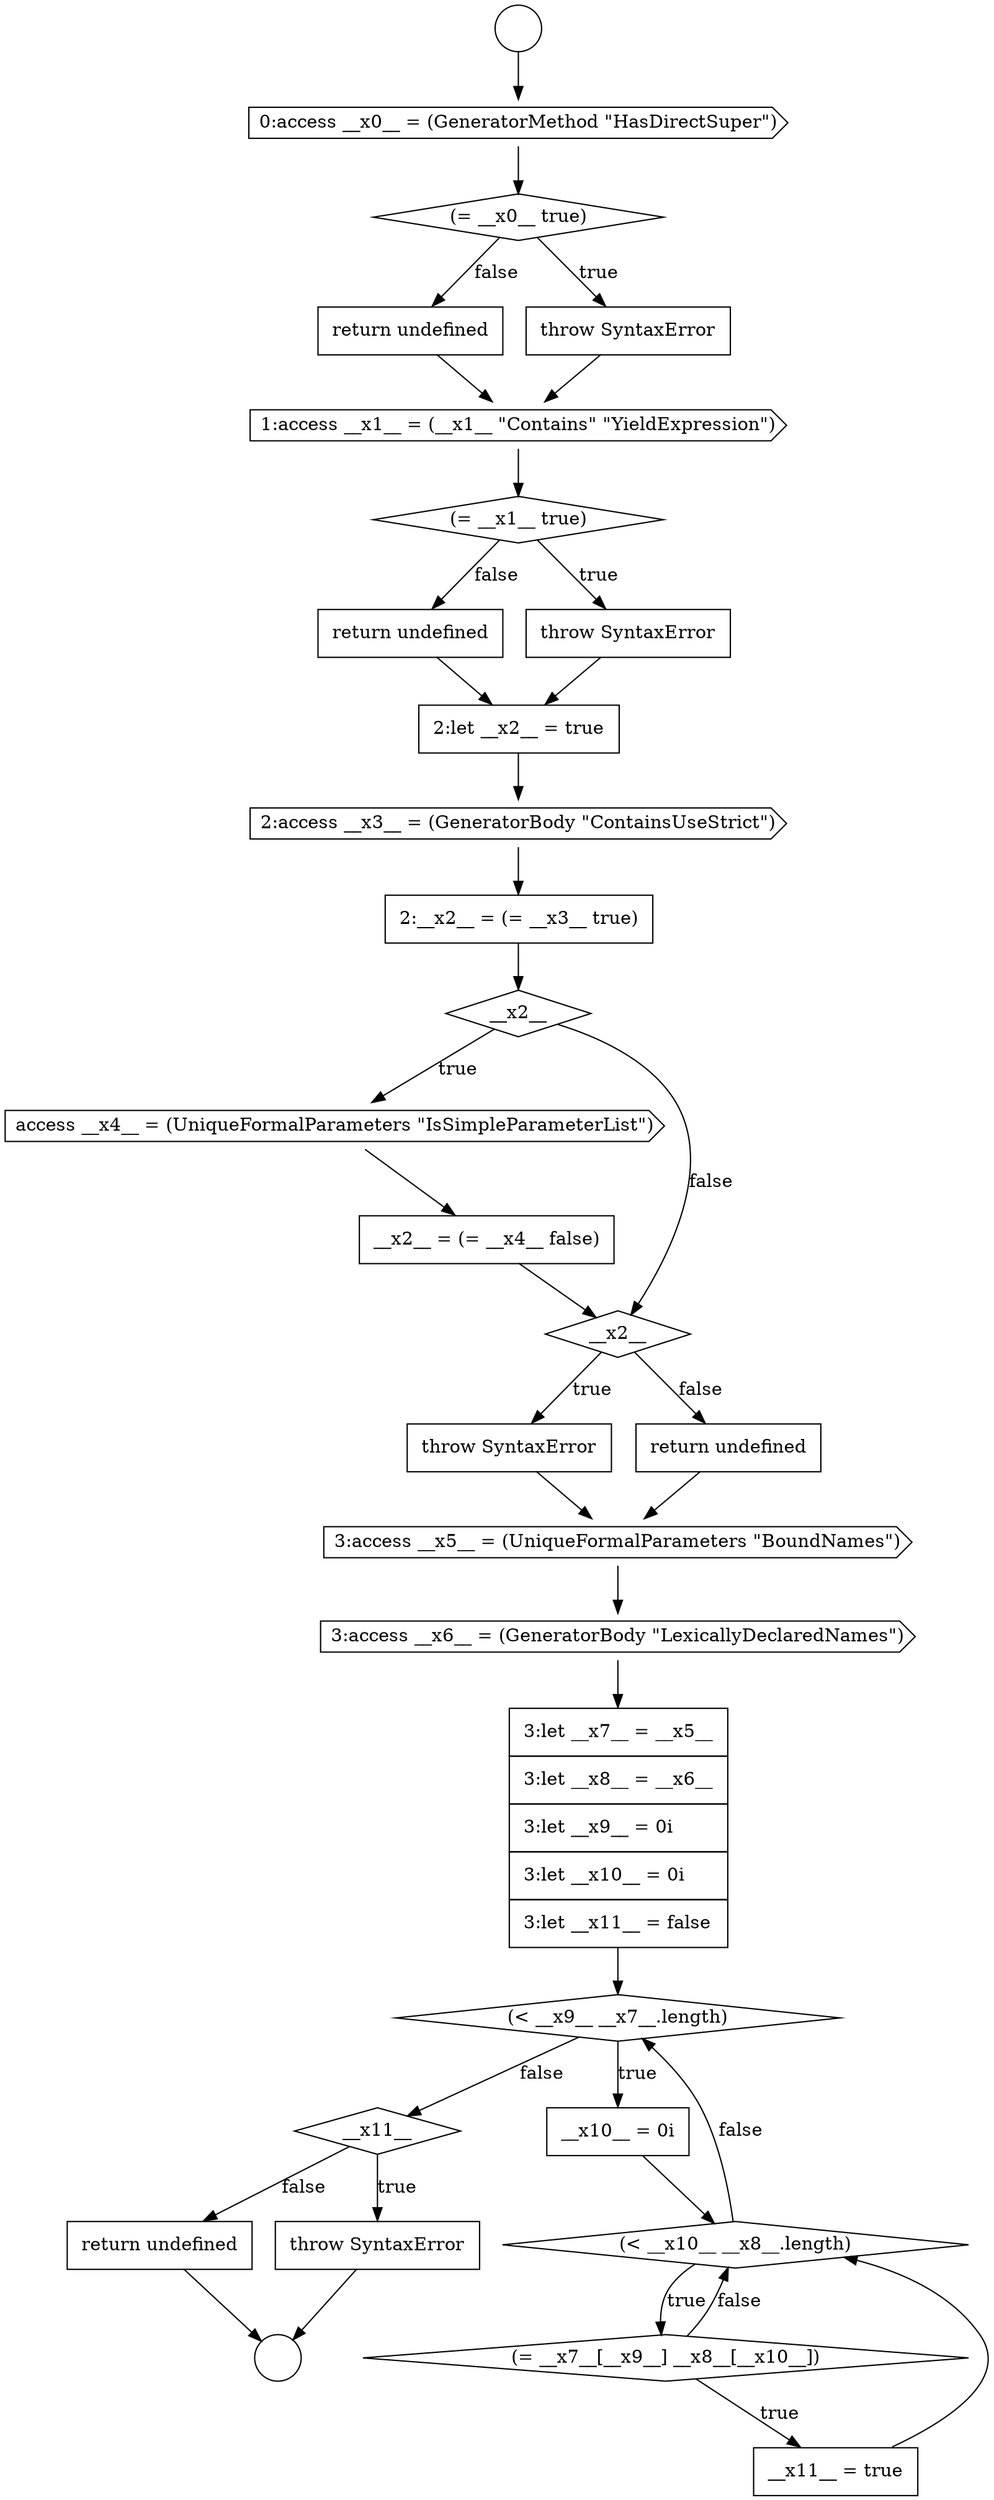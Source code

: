 digraph {
  node20503 [shape=none, margin=0, label=<<font color="black">
    <table border="0" cellborder="1" cellspacing="0" cellpadding="10">
      <tr><td align="left">return undefined</td></tr>
    </table>
  </font>> color="black" fillcolor="white" style=filled]
  node20488 [shape=cds, label=<<font color="black">access __x4__ = (UniqueFormalParameters &quot;IsSimpleParameterList&quot;)</font>> color="black" fillcolor="white" style=filled]
  node20494 [shape=cds, label=<<font color="black">3:access __x6__ = (GeneratorBody &quot;LexicallyDeclaredNames&quot;)</font>> color="black" fillcolor="white" style=filled]
  node20499 [shape=diamond, label=<<font color="black">(= __x7__[__x9__] __x8__[__x10__])</font>> color="black" fillcolor="white" style=filled]
  node20485 [shape=cds, label=<<font color="black">2:access __x3__ = (GeneratorBody &quot;ContainsUseStrict&quot;)</font>> color="black" fillcolor="white" style=filled]
  node20481 [shape=diamond, label=<<font color="black">(= __x1__ true)</font>> color="black" fillcolor="white" style=filled]
  node20493 [shape=cds, label=<<font color="black">3:access __x5__ = (UniqueFormalParameters &quot;BoundNames&quot;)</font>> color="black" fillcolor="white" style=filled]
  node20476 [shape=cds, label=<<font color="black">0:access __x0__ = (GeneratorMethod &quot;HasDirectSuper&quot;)</font>> color="black" fillcolor="white" style=filled]
  node20490 [shape=diamond, label=<<font color="black">__x2__</font>> color="black" fillcolor="white" style=filled]
  node20501 [shape=diamond, label=<<font color="black">__x11__</font>> color="black" fillcolor="white" style=filled]
  node20497 [shape=none, margin=0, label=<<font color="black">
    <table border="0" cellborder="1" cellspacing="0" cellpadding="10">
      <tr><td align="left">__x10__ = 0i</td></tr>
    </table>
  </font>> color="black" fillcolor="white" style=filled]
  node20496 [shape=diamond, label=<<font color="black">(&lt; __x9__ __x7__.length)</font>> color="black" fillcolor="white" style=filled]
  node20489 [shape=none, margin=0, label=<<font color="black">
    <table border="0" cellborder="1" cellspacing="0" cellpadding="10">
      <tr><td align="left">__x2__ = (= __x4__ false)</td></tr>
    </table>
  </font>> color="black" fillcolor="white" style=filled]
  node20483 [shape=none, margin=0, label=<<font color="black">
    <table border="0" cellborder="1" cellspacing="0" cellpadding="10">
      <tr><td align="left">return undefined</td></tr>
    </table>
  </font>> color="black" fillcolor="white" style=filled]
  node20484 [shape=none, margin=0, label=<<font color="black">
    <table border="0" cellborder="1" cellspacing="0" cellpadding="10">
      <tr><td align="left">2:let __x2__ = true</td></tr>
    </table>
  </font>> color="black" fillcolor="white" style=filled]
  node20477 [shape=diamond, label=<<font color="black">(= __x0__ true)</font>> color="black" fillcolor="white" style=filled]
  node20480 [shape=cds, label=<<font color="black">1:access __x1__ = (__x1__ &quot;Contains&quot; &quot;YieldExpression&quot;)</font>> color="black" fillcolor="white" style=filled]
  node20500 [shape=none, margin=0, label=<<font color="black">
    <table border="0" cellborder="1" cellspacing="0" cellpadding="10">
      <tr><td align="left">__x11__ = true</td></tr>
    </table>
  </font>> color="black" fillcolor="white" style=filled]
  node20486 [shape=none, margin=0, label=<<font color="black">
    <table border="0" cellborder="1" cellspacing="0" cellpadding="10">
      <tr><td align="left">2:__x2__ = (= __x3__ true)</td></tr>
    </table>
  </font>> color="black" fillcolor="white" style=filled]
  node20475 [shape=circle label=" " color="black" fillcolor="white" style=filled]
  node20482 [shape=none, margin=0, label=<<font color="black">
    <table border="0" cellborder="1" cellspacing="0" cellpadding="10">
      <tr><td align="left">throw SyntaxError</td></tr>
    </table>
  </font>> color="black" fillcolor="white" style=filled]
  node20479 [shape=none, margin=0, label=<<font color="black">
    <table border="0" cellborder="1" cellspacing="0" cellpadding="10">
      <tr><td align="left">return undefined</td></tr>
    </table>
  </font>> color="black" fillcolor="white" style=filled]
  node20478 [shape=none, margin=0, label=<<font color="black">
    <table border="0" cellborder="1" cellspacing="0" cellpadding="10">
      <tr><td align="left">throw SyntaxError</td></tr>
    </table>
  </font>> color="black" fillcolor="white" style=filled]
  node20502 [shape=none, margin=0, label=<<font color="black">
    <table border="0" cellborder="1" cellspacing="0" cellpadding="10">
      <tr><td align="left">throw SyntaxError</td></tr>
    </table>
  </font>> color="black" fillcolor="white" style=filled]
  node20487 [shape=diamond, label=<<font color="black">__x2__</font>> color="black" fillcolor="white" style=filled]
  node20491 [shape=none, margin=0, label=<<font color="black">
    <table border="0" cellborder="1" cellspacing="0" cellpadding="10">
      <tr><td align="left">throw SyntaxError</td></tr>
    </table>
  </font>> color="black" fillcolor="white" style=filled]
  node20474 [shape=circle label=" " color="black" fillcolor="white" style=filled]
  node20498 [shape=diamond, label=<<font color="black">(&lt; __x10__ __x8__.length)</font>> color="black" fillcolor="white" style=filled]
  node20495 [shape=none, margin=0, label=<<font color="black">
    <table border="0" cellborder="1" cellspacing="0" cellpadding="10">
      <tr><td align="left">3:let __x7__ = __x5__</td></tr>
      <tr><td align="left">3:let __x8__ = __x6__</td></tr>
      <tr><td align="left">3:let __x9__ = 0i</td></tr>
      <tr><td align="left">3:let __x10__ = 0i</td></tr>
      <tr><td align="left">3:let __x11__ = false</td></tr>
    </table>
  </font>> color="black" fillcolor="white" style=filled]
  node20492 [shape=none, margin=0, label=<<font color="black">
    <table border="0" cellborder="1" cellspacing="0" cellpadding="10">
      <tr><td align="left">return undefined</td></tr>
    </table>
  </font>> color="black" fillcolor="white" style=filled]
  node20481 -> node20482 [label=<<font color="black">true</font>> color="black"]
  node20481 -> node20483 [label=<<font color="black">false</font>> color="black"]
  node20488 -> node20489 [ color="black"]
  node20474 -> node20476 [ color="black"]
  node20493 -> node20494 [ color="black"]
  node20480 -> node20481 [ color="black"]
  node20485 -> node20486 [ color="black"]
  node20491 -> node20493 [ color="black"]
  node20479 -> node20480 [ color="black"]
  node20496 -> node20497 [label=<<font color="black">true</font>> color="black"]
  node20496 -> node20501 [label=<<font color="black">false</font>> color="black"]
  node20502 -> node20475 [ color="black"]
  node20498 -> node20499 [label=<<font color="black">true</font>> color="black"]
  node20498 -> node20496 [label=<<font color="black">false</font>> color="black"]
  node20495 -> node20496 [ color="black"]
  node20483 -> node20484 [ color="black"]
  node20486 -> node20487 [ color="black"]
  node20492 -> node20493 [ color="black"]
  node20497 -> node20498 [ color="black"]
  node20494 -> node20495 [ color="black"]
  node20487 -> node20488 [label=<<font color="black">true</font>> color="black"]
  node20487 -> node20490 [label=<<font color="black">false</font>> color="black"]
  node20478 -> node20480 [ color="black"]
  node20476 -> node20477 [ color="black"]
  node20500 -> node20498 [ color="black"]
  node20482 -> node20484 [ color="black"]
  node20490 -> node20491 [label=<<font color="black">true</font>> color="black"]
  node20490 -> node20492 [label=<<font color="black">false</font>> color="black"]
  node20477 -> node20478 [label=<<font color="black">true</font>> color="black"]
  node20477 -> node20479 [label=<<font color="black">false</font>> color="black"]
  node20499 -> node20500 [label=<<font color="black">true</font>> color="black"]
  node20499 -> node20498 [label=<<font color="black">false</font>> color="black"]
  node20501 -> node20502 [label=<<font color="black">true</font>> color="black"]
  node20501 -> node20503 [label=<<font color="black">false</font>> color="black"]
  node20503 -> node20475 [ color="black"]
  node20489 -> node20490 [ color="black"]
  node20484 -> node20485 [ color="black"]
}
